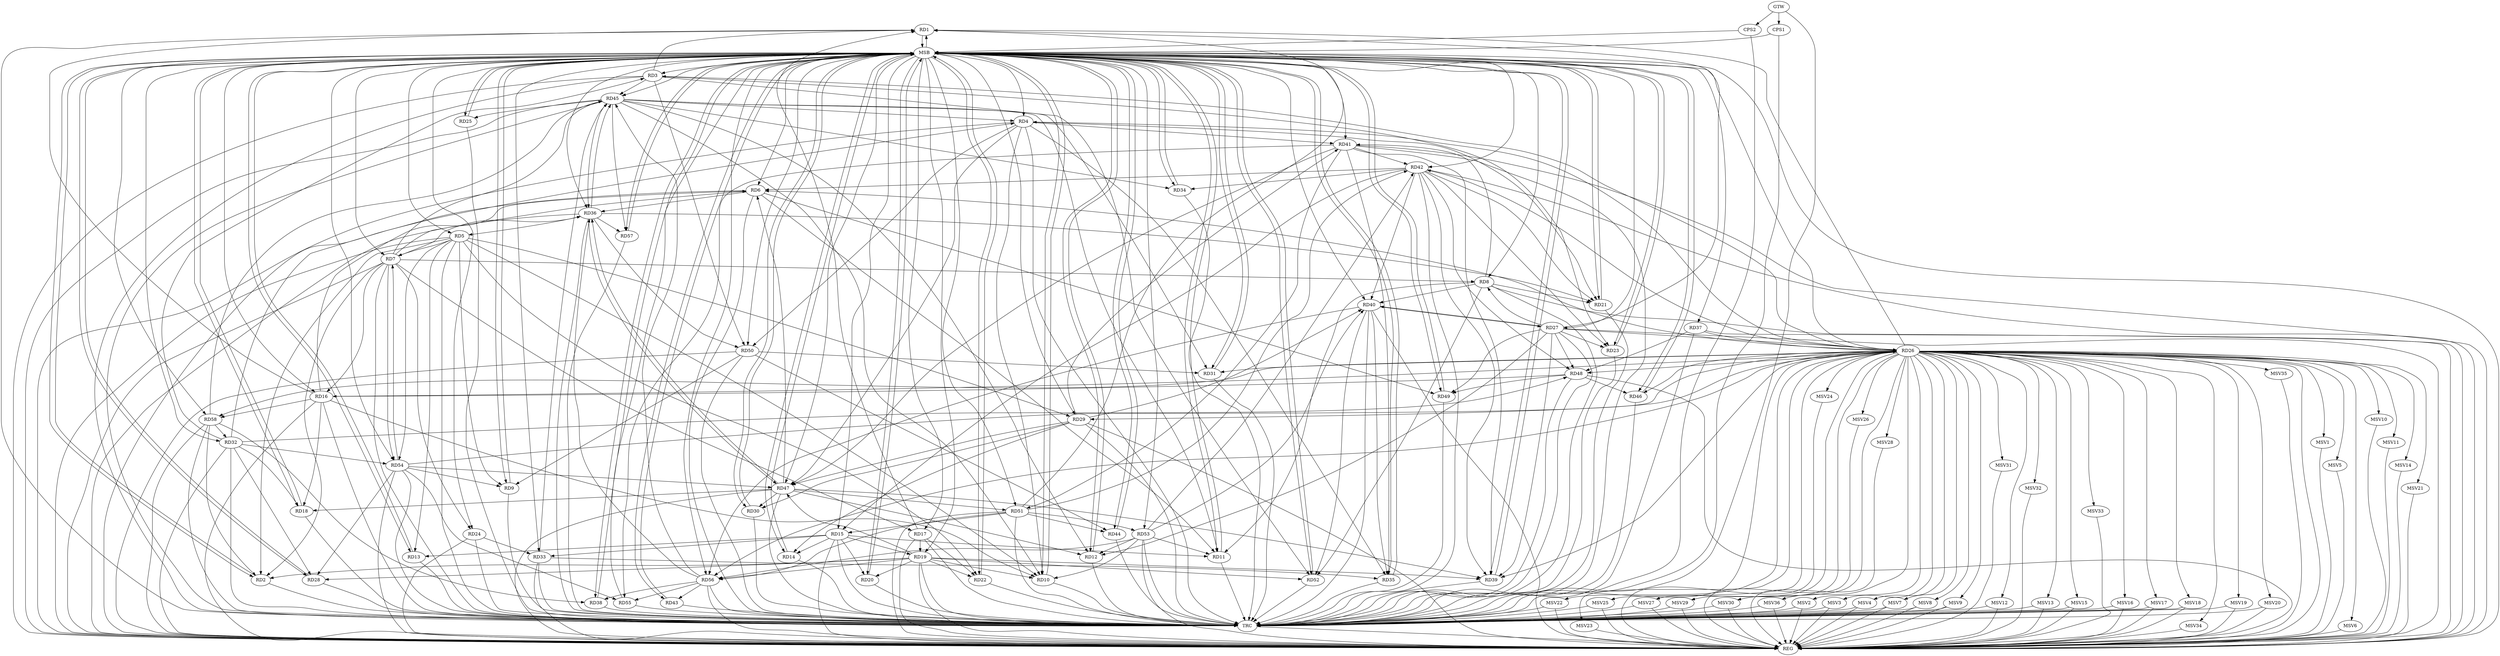 strict digraph G {
  RD1 [ label="RD1" ];
  RD2 [ label="RD2" ];
  RD3 [ label="RD3" ];
  RD4 [ label="RD4" ];
  RD5 [ label="RD5" ];
  RD6 [ label="RD6" ];
  RD7 [ label="RD7" ];
  RD8 [ label="RD8" ];
  RD9 [ label="RD9" ];
  RD10 [ label="RD10" ];
  RD11 [ label="RD11" ];
  RD12 [ label="RD12" ];
  RD13 [ label="RD13" ];
  RD14 [ label="RD14" ];
  RD15 [ label="RD15" ];
  RD16 [ label="RD16" ];
  RD17 [ label="RD17" ];
  RD18 [ label="RD18" ];
  RD19 [ label="RD19" ];
  RD20 [ label="RD20" ];
  RD21 [ label="RD21" ];
  RD22 [ label="RD22" ];
  RD23 [ label="RD23" ];
  RD24 [ label="RD24" ];
  RD25 [ label="RD25" ];
  RD26 [ label="RD26" ];
  RD27 [ label="RD27" ];
  RD28 [ label="RD28" ];
  RD29 [ label="RD29" ];
  RD30 [ label="RD30" ];
  RD31 [ label="RD31" ];
  RD32 [ label="RD32" ];
  RD33 [ label="RD33" ];
  RD34 [ label="RD34" ];
  RD35 [ label="RD35" ];
  RD36 [ label="RD36" ];
  RD37 [ label="RD37" ];
  RD38 [ label="RD38" ];
  RD39 [ label="RD39" ];
  RD40 [ label="RD40" ];
  RD41 [ label="RD41" ];
  RD42 [ label="RD42" ];
  RD43 [ label="RD43" ];
  RD44 [ label="RD44" ];
  RD45 [ label="RD45" ];
  RD46 [ label="RD46" ];
  RD47 [ label="RD47" ];
  RD48 [ label="RD48" ];
  RD49 [ label="RD49" ];
  RD50 [ label="RD50" ];
  RD51 [ label="RD51" ];
  RD52 [ label="RD52" ];
  RD53 [ label="RD53" ];
  RD54 [ label="RD54" ];
  RD55 [ label="RD55" ];
  RD56 [ label="RD56" ];
  RD57 [ label="RD57" ];
  RD58 [ label="RD58" ];
  CPS1 [ label="CPS1" ];
  CPS2 [ label="CPS2" ];
  GTW [ label="GTW" ];
  REG [ label="REG" ];
  MSB [ label="MSB" ];
  TRC [ label="TRC" ];
  MSV1 [ label="MSV1" ];
  MSV2 [ label="MSV2" ];
  MSV3 [ label="MSV3" ];
  MSV4 [ label="MSV4" ];
  MSV5 [ label="MSV5" ];
  MSV6 [ label="MSV6" ];
  MSV7 [ label="MSV7" ];
  MSV8 [ label="MSV8" ];
  MSV9 [ label="MSV9" ];
  MSV10 [ label="MSV10" ];
  MSV11 [ label="MSV11" ];
  MSV12 [ label="MSV12" ];
  MSV13 [ label="MSV13" ];
  MSV14 [ label="MSV14" ];
  MSV15 [ label="MSV15" ];
  MSV16 [ label="MSV16" ];
  MSV17 [ label="MSV17" ];
  MSV18 [ label="MSV18" ];
  MSV19 [ label="MSV19" ];
  MSV20 [ label="MSV20" ];
  MSV21 [ label="MSV21" ];
  MSV22 [ label="MSV22" ];
  MSV23 [ label="MSV23" ];
  MSV24 [ label="MSV24" ];
  MSV25 [ label="MSV25" ];
  MSV26 [ label="MSV26" ];
  MSV27 [ label="MSV27" ];
  MSV28 [ label="MSV28" ];
  MSV29 [ label="MSV29" ];
  MSV30 [ label="MSV30" ];
  MSV31 [ label="MSV31" ];
  MSV32 [ label="MSV32" ];
  MSV33 [ label="MSV33" ];
  MSV34 [ label="MSV34" ];
  MSV35 [ label="MSV35" ];
  MSV36 [ label="MSV36" ];
  RD3 -> RD1;
  RD16 -> RD1;
  RD17 -> RD1;
  RD26 -> RD1;
  RD27 -> RD1;
  RD51 -> RD1;
  RD5 -> RD2;
  RD7 -> RD2;
  RD19 -> RD2;
  RD58 -> RD2;
  RD3 -> RD23;
  RD26 -> RD3;
  RD32 -> RD3;
  RD3 -> RD45;
  RD3 -> RD50;
  RD3 -> RD52;
  RD4 -> RD10;
  RD4 -> RD21;
  RD26 -> RD4;
  RD32 -> RD4;
  RD4 -> RD35;
  RD4 -> RD41;
  RD45 -> RD4;
  RD4 -> RD47;
  RD4 -> RD50;
  RD5 -> RD7;
  RD5 -> RD9;
  RD5 -> RD10;
  RD5 -> RD13;
  RD5 -> RD22;
  RD5 -> RD29;
  RD36 -> RD5;
  RD5 -> RD54;
  RD7 -> RD6;
  RD6 -> RD11;
  RD16 -> RD6;
  RD26 -> RD6;
  RD6 -> RD36;
  RD42 -> RD6;
  RD47 -> RD6;
  RD6 -> RD49;
  RD7 -> RD8;
  RD7 -> RD16;
  RD7 -> RD17;
  RD7 -> RD24;
  RD7 -> RD36;
  RD7 -> RD45;
  RD7 -> RD54;
  RD54 -> RD7;
  RD8 -> RD11;
  RD8 -> RD21;
  RD27 -> RD8;
  RD8 -> RD40;
  RD8 -> RD41;
  RD8 -> RD52;
  RD50 -> RD9;
  RD54 -> RD9;
  RD16 -> RD10;
  RD19 -> RD10;
  RD45 -> RD10;
  RD53 -> RD10;
  RD15 -> RD11;
  RD45 -> RD11;
  RD53 -> RD11;
  RD27 -> RD12;
  RD45 -> RD12;
  RD47 -> RD12;
  RD53 -> RD12;
  RD15 -> RD13;
  RD15 -> RD14;
  RD29 -> RD14;
  RD15 -> RD19;
  RD15 -> RD20;
  RD15 -> RD33;
  RD42 -> RD15;
  RD51 -> RD15;
  RD16 -> RD18;
  RD16 -> RD26;
  RD48 -> RD16;
  RD16 -> RD58;
  RD17 -> RD19;
  RD17 -> RD22;
  RD32 -> RD18;
  RD47 -> RD18;
  RD19 -> RD20;
  RD19 -> RD22;
  RD19 -> RD28;
  RD19 -> RD39;
  RD19 -> RD47;
  RD19 -> RD52;
  RD19 -> RD56;
  RD36 -> RD21;
  RD42 -> RD21;
  RD27 -> RD23;
  RD42 -> RD23;
  RD24 -> RD33;
  RD45 -> RD25;
  RD27 -> RD26;
  RD26 -> RD29;
  RD26 -> RD31;
  RD37 -> RD26;
  RD26 -> RD39;
  RD26 -> RD42;
  RD26 -> RD46;
  RD26 -> RD48;
  RD54 -> RD26;
  RD26 -> RD56;
  RD26 -> RD58;
  RD27 -> RD39;
  RD27 -> RD40;
  RD40 -> RD27;
  RD27 -> RD48;
  RD27 -> RD49;
  RD32 -> RD28;
  RD54 -> RD28;
  RD29 -> RD30;
  RD29 -> RD40;
  RD29 -> RD41;
  RD29 -> RD47;
  RD47 -> RD30;
  RD45 -> RD31;
  RD50 -> RD31;
  RD32 -> RD48;
  RD32 -> RD54;
  RD58 -> RD32;
  RD33 -> RD35;
  RD33 -> RD45;
  RD42 -> RD34;
  RD45 -> RD34;
  RD40 -> RD35;
  RD41 -> RD35;
  RD36 -> RD45;
  RD45 -> RD36;
  RD36 -> RD47;
  RD47 -> RD36;
  RD36 -> RD50;
  RD56 -> RD36;
  RD36 -> RD57;
  RD37 -> RD48;
  RD56 -> RD38;
  RD58 -> RD38;
  RD41 -> RD39;
  RD42 -> RD39;
  RD47 -> RD39;
  RD42 -> RD40;
  RD40 -> RD52;
  RD53 -> RD40;
  RD40 -> RD56;
  RD41 -> RD42;
  RD41 -> RD47;
  RD41 -> RD51;
  RD41 -> RD55;
  RD42 -> RD48;
  RD51 -> RD42;
  RD53 -> RD42;
  RD56 -> RD43;
  RD50 -> RD44;
  RD51 -> RD44;
  RD56 -> RD45;
  RD45 -> RD57;
  RD58 -> RD45;
  RD48 -> RD46;
  RD47 -> RD51;
  RD54 -> RD47;
  RD48 -> RD49;
  RD51 -> RD53;
  RD51 -> RD56;
  RD53 -> RD56;
  RD54 -> RD55;
  RD56 -> RD55;
  GTW -> CPS1;
  GTW -> CPS2;
  RD3 -> REG;
  RD4 -> REG;
  RD5 -> REG;
  RD6 -> REG;
  RD7 -> REG;
  RD8 -> REG;
  RD15 -> REG;
  RD16 -> REG;
  RD17 -> REG;
  RD19 -> REG;
  RD24 -> REG;
  RD26 -> REG;
  RD27 -> REG;
  RD29 -> REG;
  RD32 -> REG;
  RD33 -> REG;
  RD36 -> REG;
  RD37 -> REG;
  RD40 -> REG;
  RD41 -> REG;
  RD42 -> REG;
  RD45 -> REG;
  RD47 -> REG;
  RD48 -> REG;
  RD50 -> REG;
  RD51 -> REG;
  RD53 -> REG;
  RD54 -> REG;
  RD56 -> REG;
  RD58 -> REG;
  RD1 -> MSB;
  MSB -> RD15;
  MSB -> RD17;
  MSB -> RD25;
  MSB -> RD27;
  MSB -> RD29;
  MSB -> RD37;
  MSB -> RD51;
  MSB -> RD57;
  MSB -> REG;
  RD2 -> MSB;
  MSB -> RD20;
  MSB -> RD36;
  MSB -> RD52;
  RD9 -> MSB;
  MSB -> RD12;
  MSB -> RD14;
  MSB -> RD16;
  MSB -> RD21;
  MSB -> RD26;
  MSB -> RD39;
  MSB -> RD43;
  MSB -> RD49;
  RD10 -> MSB;
  MSB -> RD8;
  MSB -> RD11;
  MSB -> RD41;
  MSB -> RD45;
  MSB -> RD47;
  RD11 -> MSB;
  MSB -> RD18;
  MSB -> RD19;
  MSB -> RD31;
  MSB -> RD34;
  RD12 -> MSB;
  MSB -> RD22;
  MSB -> RD24;
  MSB -> RD28;
  MSB -> RD30;
  RD13 -> MSB;
  MSB -> RD38;
  MSB -> RD53;
  RD14 -> MSB;
  MSB -> RD50;
  RD18 -> MSB;
  MSB -> RD46;
  MSB -> RD54;
  MSB -> RD56;
  RD20 -> MSB;
  MSB -> RD4;
  MSB -> RD10;
  MSB -> RD40;
  RD21 -> MSB;
  MSB -> RD3;
  MSB -> RD5;
  MSB -> RD42;
  MSB -> RD58;
  RD22 -> MSB;
  MSB -> RD6;
  MSB -> RD9;
  MSB -> RD35;
  RD23 -> MSB;
  RD25 -> MSB;
  RD28 -> MSB;
  MSB -> RD7;
  RD30 -> MSB;
  MSB -> RD23;
  RD31 -> MSB;
  MSB -> RD2;
  RD34 -> MSB;
  MSB -> RD44;
  RD35 -> MSB;
  MSB -> RD1;
  MSB -> RD13;
  MSB -> RD33;
  RD38 -> MSB;
  RD39 -> MSB;
  MSB -> RD32;
  RD43 -> MSB;
  RD44 -> MSB;
  RD46 -> MSB;
  RD49 -> MSB;
  RD52 -> MSB;
  RD55 -> MSB;
  RD57 -> MSB;
  CPS1 -> MSB;
  CPS2 -> MSB;
  RD1 -> TRC;
  RD2 -> TRC;
  RD3 -> TRC;
  RD4 -> TRC;
  RD5 -> TRC;
  RD6 -> TRC;
  RD7 -> TRC;
  RD8 -> TRC;
  RD9 -> TRC;
  RD10 -> TRC;
  RD11 -> TRC;
  RD12 -> TRC;
  RD13 -> TRC;
  RD14 -> TRC;
  RD15 -> TRC;
  RD16 -> TRC;
  RD17 -> TRC;
  RD18 -> TRC;
  RD19 -> TRC;
  RD20 -> TRC;
  RD21 -> TRC;
  RD22 -> TRC;
  RD23 -> TRC;
  RD24 -> TRC;
  RD25 -> TRC;
  RD26 -> TRC;
  RD27 -> TRC;
  RD28 -> TRC;
  RD29 -> TRC;
  RD30 -> TRC;
  RD31 -> TRC;
  RD32 -> TRC;
  RD33 -> TRC;
  RD34 -> TRC;
  RD35 -> TRC;
  RD36 -> TRC;
  RD37 -> TRC;
  RD38 -> TRC;
  RD39 -> TRC;
  RD40 -> TRC;
  RD41 -> TRC;
  RD42 -> TRC;
  RD43 -> TRC;
  RD44 -> TRC;
  RD45 -> TRC;
  RD46 -> TRC;
  RD47 -> TRC;
  RD48 -> TRC;
  RD49 -> TRC;
  RD50 -> TRC;
  RD51 -> TRC;
  RD52 -> TRC;
  RD53 -> TRC;
  RD54 -> TRC;
  RD55 -> TRC;
  RD56 -> TRC;
  RD57 -> TRC;
  RD58 -> TRC;
  CPS1 -> TRC;
  CPS2 -> TRC;
  GTW -> TRC;
  TRC -> REG;
  RD26 -> MSV1;
  RD26 -> MSV2;
  RD26 -> MSV3;
  RD26 -> MSV4;
  RD26 -> MSV5;
  RD26 -> MSV6;
  MSV1 -> REG;
  MSV2 -> REG;
  MSV2 -> TRC;
  MSV3 -> REG;
  MSV3 -> TRC;
  MSV4 -> REG;
  MSV4 -> TRC;
  MSV5 -> REG;
  MSV6 -> REG;
  RD26 -> MSV7;
  RD26 -> MSV8;
  RD26 -> MSV9;
  RD26 -> MSV10;
  RD26 -> MSV11;
  RD26 -> MSV12;
  MSV7 -> REG;
  MSV7 -> TRC;
  MSV8 -> REG;
  MSV8 -> TRC;
  MSV9 -> REG;
  MSV9 -> TRC;
  MSV10 -> REG;
  MSV11 -> REG;
  MSV12 -> REG;
  MSV12 -> TRC;
  RD26 -> MSV13;
  RD26 -> MSV14;
  MSV13 -> REG;
  MSV13 -> TRC;
  MSV14 -> REG;
  RD26 -> MSV15;
  MSV15 -> REG;
  MSV15 -> TRC;
  RD26 -> MSV16;
  RD26 -> MSV17;
  RD26 -> MSV18;
  RD26 -> MSV19;
  RD26 -> MSV20;
  RD26 -> MSV21;
  RD26 -> MSV22;
  MSV16 -> REG;
  MSV16 -> TRC;
  MSV17 -> REG;
  MSV17 -> TRC;
  MSV18 -> REG;
  MSV18 -> TRC;
  MSV19 -> REG;
  MSV19 -> TRC;
  MSV20 -> REG;
  MSV20 -> TRC;
  MSV21 -> REG;
  MSV22 -> REG;
  MSV22 -> TRC;
  RD26 -> MSV23;
  MSV23 -> REG;
  RD26 -> MSV24;
  MSV24 -> REG;
  RD26 -> MSV25;
  RD26 -> MSV26;
  RD26 -> MSV27;
  RD26 -> MSV28;
  MSV25 -> REG;
  MSV25 -> TRC;
  MSV26 -> REG;
  MSV27 -> REG;
  MSV27 -> TRC;
  MSV28 -> REG;
  RD26 -> MSV29;
  MSV29 -> REG;
  MSV29 -> TRC;
  RD26 -> MSV30;
  MSV30 -> REG;
  MSV30 -> TRC;
  RD26 -> MSV31;
  RD26 -> MSV32;
  RD26 -> MSV33;
  MSV31 -> REG;
  MSV32 -> REG;
  MSV33 -> REG;
  RD26 -> MSV34;
  MSV34 -> REG;
  RD26 -> MSV35;
  RD26 -> MSV36;
  MSV35 -> REG;
  MSV36 -> REG;
  MSV36 -> TRC;
}
